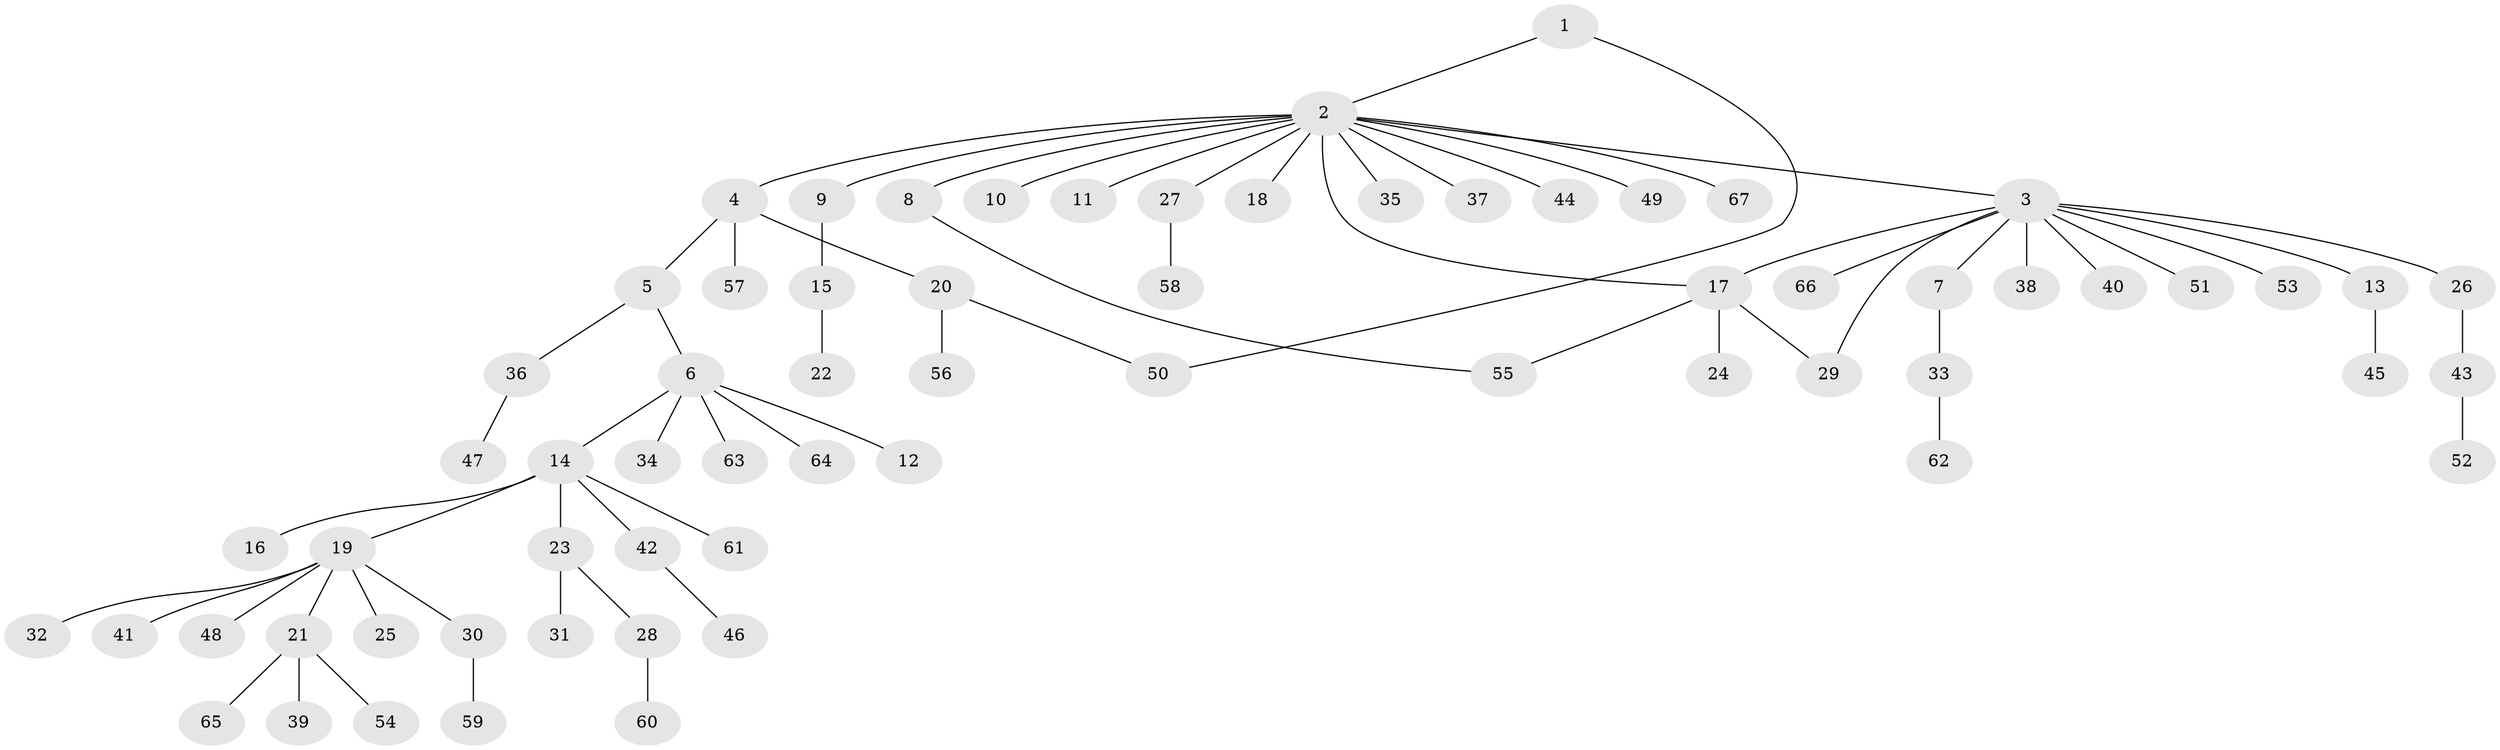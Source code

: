 // Generated by graph-tools (version 1.1) at 2025/49/03/09/25 03:49:48]
// undirected, 67 vertices, 70 edges
graph export_dot {
graph [start="1"]
  node [color=gray90,style=filled];
  1;
  2;
  3;
  4;
  5;
  6;
  7;
  8;
  9;
  10;
  11;
  12;
  13;
  14;
  15;
  16;
  17;
  18;
  19;
  20;
  21;
  22;
  23;
  24;
  25;
  26;
  27;
  28;
  29;
  30;
  31;
  32;
  33;
  34;
  35;
  36;
  37;
  38;
  39;
  40;
  41;
  42;
  43;
  44;
  45;
  46;
  47;
  48;
  49;
  50;
  51;
  52;
  53;
  54;
  55;
  56;
  57;
  58;
  59;
  60;
  61;
  62;
  63;
  64;
  65;
  66;
  67;
  1 -- 2;
  1 -- 50;
  2 -- 3;
  2 -- 4;
  2 -- 8;
  2 -- 9;
  2 -- 10;
  2 -- 11;
  2 -- 17;
  2 -- 18;
  2 -- 27;
  2 -- 35;
  2 -- 37;
  2 -- 44;
  2 -- 49;
  2 -- 67;
  3 -- 7;
  3 -- 13;
  3 -- 17;
  3 -- 26;
  3 -- 29;
  3 -- 38;
  3 -- 40;
  3 -- 51;
  3 -- 53;
  3 -- 66;
  4 -- 5;
  4 -- 20;
  4 -- 57;
  5 -- 6;
  5 -- 36;
  6 -- 12;
  6 -- 14;
  6 -- 34;
  6 -- 63;
  6 -- 64;
  7 -- 33;
  8 -- 55;
  9 -- 15;
  13 -- 45;
  14 -- 16;
  14 -- 19;
  14 -- 23;
  14 -- 42;
  14 -- 61;
  15 -- 22;
  17 -- 24;
  17 -- 29;
  17 -- 55;
  19 -- 21;
  19 -- 25;
  19 -- 30;
  19 -- 32;
  19 -- 41;
  19 -- 48;
  20 -- 50;
  20 -- 56;
  21 -- 39;
  21 -- 54;
  21 -- 65;
  23 -- 28;
  23 -- 31;
  26 -- 43;
  27 -- 58;
  28 -- 60;
  30 -- 59;
  33 -- 62;
  36 -- 47;
  42 -- 46;
  43 -- 52;
}
